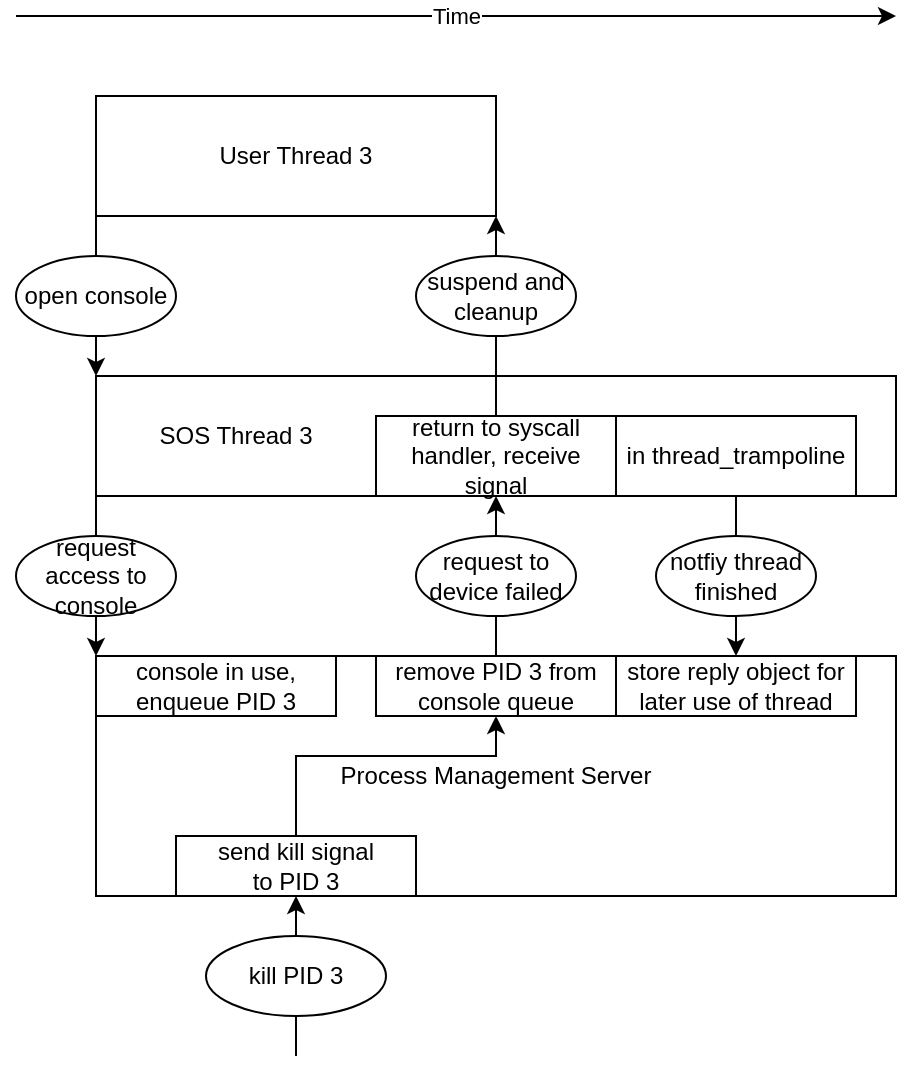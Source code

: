 <mxfile version="14.4.3" type="device"><diagram id="xPBPCBHdTv2i7vrWvbTY" name="Page-1"><mxGraphModel dx="1264" dy="1732" grid="1" gridSize="10" guides="1" tooltips="1" connect="1" arrows="1" fold="1" page="1" pageScale="1" pageWidth="850" pageHeight="1100" math="0" shadow="0"><root><mxCell id="0"/><mxCell id="1" parent="0"/><mxCell id="xwdqQOxbxszkn5jstX7A-1" value="Process Management Server" style="rounded=0;whiteSpace=wrap;html=1;" parent="1" vertex="1"><mxGeometry x="80" y="200" width="400" height="120" as="geometry"/></mxCell><mxCell id="xwdqQOxbxszkn5jstX7A-10" value="" style="endArrow=classic;html=1;" parent="1" edge="1"><mxGeometry relative="1" as="geometry"><mxPoint x="40" y="-120" as="sourcePoint"/><mxPoint x="480" y="-120" as="targetPoint"/></mxGeometry></mxCell><mxCell id="xwdqQOxbxszkn5jstX7A-11" value="Time" style="edgeLabel;resizable=0;html=1;align=center;verticalAlign=middle;" parent="xwdqQOxbxszkn5jstX7A-10" connectable="0" vertex="1"><mxGeometry relative="1" as="geometry"/></mxCell><mxCell id="xwdqQOxbxszkn5jstX7A-37" style="edgeStyle=orthogonalEdgeStyle;rounded=0;orthogonalLoop=1;jettySize=auto;html=1;exitX=0;exitY=1;exitDx=0;exitDy=0;entryX=0;entryY=0;entryDx=0;entryDy=0;" parent="1" source="xwdqQOxbxszkn5jstX7A-13" target="xwdqQOxbxszkn5jstX7A-1" edge="1"><mxGeometry relative="1" as="geometry"/></mxCell><mxCell id="xwdqQOxbxszkn5jstX7A-13" value="" style="rounded=0;whiteSpace=wrap;html=1;" parent="1" vertex="1"><mxGeometry x="80" y="60" width="400" height="60" as="geometry"/></mxCell><mxCell id="xwdqQOxbxszkn5jstX7A-14" value="request access to console" style="ellipse;whiteSpace=wrap;html=1;" parent="1" vertex="1"><mxGeometry x="40" y="140" width="80" height="40" as="geometry"/></mxCell><mxCell id="xwdqQOxbxszkn5jstX7A-16" value="console in use, enqueue PID 3" style="rounded=0;whiteSpace=wrap;html=1;" parent="1" vertex="1"><mxGeometry x="80" y="200" width="120" height="30" as="geometry"/></mxCell><mxCell id="xwdqQOxbxszkn5jstX7A-18" value="" style="endArrow=classic;html=1;entryX=0.25;entryY=1;entryDx=0;entryDy=0;" parent="1" target="xwdqQOxbxszkn5jstX7A-1" edge="1"><mxGeometry width="50" height="50" relative="1" as="geometry"><mxPoint x="180" y="400" as="sourcePoint"/><mxPoint x="170" y="340" as="targetPoint"/></mxGeometry></mxCell><mxCell id="xwdqQOxbxszkn5jstX7A-17" value="kill PID 3" style="ellipse;whiteSpace=wrap;html=1;" parent="1" vertex="1"><mxGeometry x="135" y="340" width="90" height="40" as="geometry"/></mxCell><mxCell id="xwdqQOxbxszkn5jstX7A-46" style="edgeStyle=orthogonalEdgeStyle;rounded=0;orthogonalLoop=1;jettySize=auto;html=1;exitX=0.5;exitY=0;exitDx=0;exitDy=0;entryX=0.5;entryY=1;entryDx=0;entryDy=0;" parent="1" source="xwdqQOxbxszkn5jstX7A-20" target="xwdqQOxbxszkn5jstX7A-25" edge="1"><mxGeometry relative="1" as="geometry"/></mxCell><mxCell id="xwdqQOxbxszkn5jstX7A-20" value="remove PID 3 from console queue" style="rounded=0;whiteSpace=wrap;html=1;" parent="1" vertex="1"><mxGeometry x="220" y="200" width="120" height="30" as="geometry"/></mxCell><mxCell id="xwdqQOxbxszkn5jstX7A-30" style="edgeStyle=orthogonalEdgeStyle;rounded=0;orthogonalLoop=1;jettySize=auto;html=1;" parent="1" source="xwdqQOxbxszkn5jstX7A-22" target="xwdqQOxbxszkn5jstX7A-20" edge="1"><mxGeometry relative="1" as="geometry"><Array as="points"><mxPoint x="180" y="250"/><mxPoint x="280" y="250"/></Array></mxGeometry></mxCell><mxCell id="xwdqQOxbxszkn5jstX7A-22" value="send kill signal&lt;br&gt;to PID 3" style="rounded=0;whiteSpace=wrap;html=1;" parent="1" vertex="1"><mxGeometry x="120" y="290" width="120" height="30" as="geometry"/></mxCell><mxCell id="xwdqQOxbxszkn5jstX7A-31" style="edgeStyle=orthogonalEdgeStyle;rounded=0;orthogonalLoop=1;jettySize=auto;html=1;entryX=1;entryY=1;entryDx=0;entryDy=0;" parent="1" source="xwdqQOxbxszkn5jstX7A-25" target="xwdqQOxbxszkn5jstX7A-27" edge="1"><mxGeometry relative="1" as="geometry"/></mxCell><mxCell id="xwdqQOxbxszkn5jstX7A-25" value="return to syscall handler, receive signal" style="rounded=0;whiteSpace=wrap;html=1;" parent="1" vertex="1"><mxGeometry x="220" y="80" width="120" height="40" as="geometry"/></mxCell><mxCell id="xwdqQOxbxszkn5jstX7A-36" style="edgeStyle=orthogonalEdgeStyle;rounded=0;orthogonalLoop=1;jettySize=auto;html=1;exitX=0;exitY=1;exitDx=0;exitDy=0;entryX=0;entryY=0;entryDx=0;entryDy=0;" parent="1" source="xwdqQOxbxszkn5jstX7A-27" target="xwdqQOxbxszkn5jstX7A-13" edge="1"><mxGeometry relative="1" as="geometry"/></mxCell><mxCell id="xwdqQOxbxszkn5jstX7A-27" value="User Thread 3" style="rounded=0;whiteSpace=wrap;html=1;" parent="1" vertex="1"><mxGeometry x="80" y="-80" width="200" height="60" as="geometry"/></mxCell><mxCell id="xwdqQOxbxszkn5jstX7A-29" value="open console" style="ellipse;whiteSpace=wrap;html=1;" parent="1" vertex="1"><mxGeometry x="40" width="80" height="40" as="geometry"/></mxCell><mxCell id="xwdqQOxbxszkn5jstX7A-32" value="suspend and cleanup" style="ellipse;whiteSpace=wrap;html=1;" parent="1" vertex="1"><mxGeometry x="240" width="80" height="40" as="geometry"/></mxCell><mxCell id="xwdqQOxbxszkn5jstX7A-39" value="SOS Thread 3" style="text;html=1;strokeColor=none;fillColor=none;align=center;verticalAlign=middle;whiteSpace=wrap;rounded=0;" parent="1" vertex="1"><mxGeometry x="100" y="80" width="100" height="20" as="geometry"/></mxCell><mxCell id="xwdqQOxbxszkn5jstX7A-26" value="request to device failed" style="ellipse;whiteSpace=wrap;html=1;" parent="1" vertex="1"><mxGeometry x="240" y="140" width="80" height="40" as="geometry"/></mxCell><mxCell id="xwdqQOxbxszkn5jstX7A-49" style="edgeStyle=orthogonalEdgeStyle;rounded=0;orthogonalLoop=1;jettySize=auto;html=1;exitX=0.5;exitY=1;exitDx=0;exitDy=0;" parent="1" source="xwdqQOxbxszkn5jstX7A-48" target="xwdqQOxbxszkn5jstX7A-1" edge="1"><mxGeometry relative="1" as="geometry"><Array as="points"><mxPoint x="400" y="190"/><mxPoint x="400" y="190"/></Array></mxGeometry></mxCell><mxCell id="xwdqQOxbxszkn5jstX7A-48" value="in thread_trampoline" style="rounded=0;whiteSpace=wrap;html=1;" parent="1" vertex="1"><mxGeometry x="340" y="80" width="120" height="40" as="geometry"/></mxCell><mxCell id="xwdqQOxbxszkn5jstX7A-43" value="notfiy thread finished" style="ellipse;whiteSpace=wrap;html=1;" parent="1" vertex="1"><mxGeometry x="360" y="140" width="80" height="40" as="geometry"/></mxCell><mxCell id="xwdqQOxbxszkn5jstX7A-50" value="store reply object for later use of thread" style="rounded=0;whiteSpace=wrap;html=1;" parent="1" vertex="1"><mxGeometry x="340" y="200" width="120" height="30" as="geometry"/></mxCell></root></mxGraphModel></diagram></mxfile>